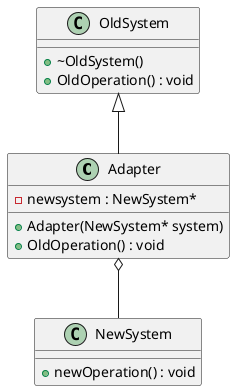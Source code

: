 @startuml





/' Objects '/

class Adapter {
	+Adapter(NewSystem* system)
	-newsystem : NewSystem*
	+OldOperation() : void
}


class NewSystem {
	+newOperation() : void
}


class OldSystem {
	+~OldSystem()
	+OldOperation() : void
}





/' Inheritance relationships '/

OldSystem <|-- Adapter





/' Aggregation relationships '/

Adapter o-- NewSystem






/' Nested objects '/



@enduml
